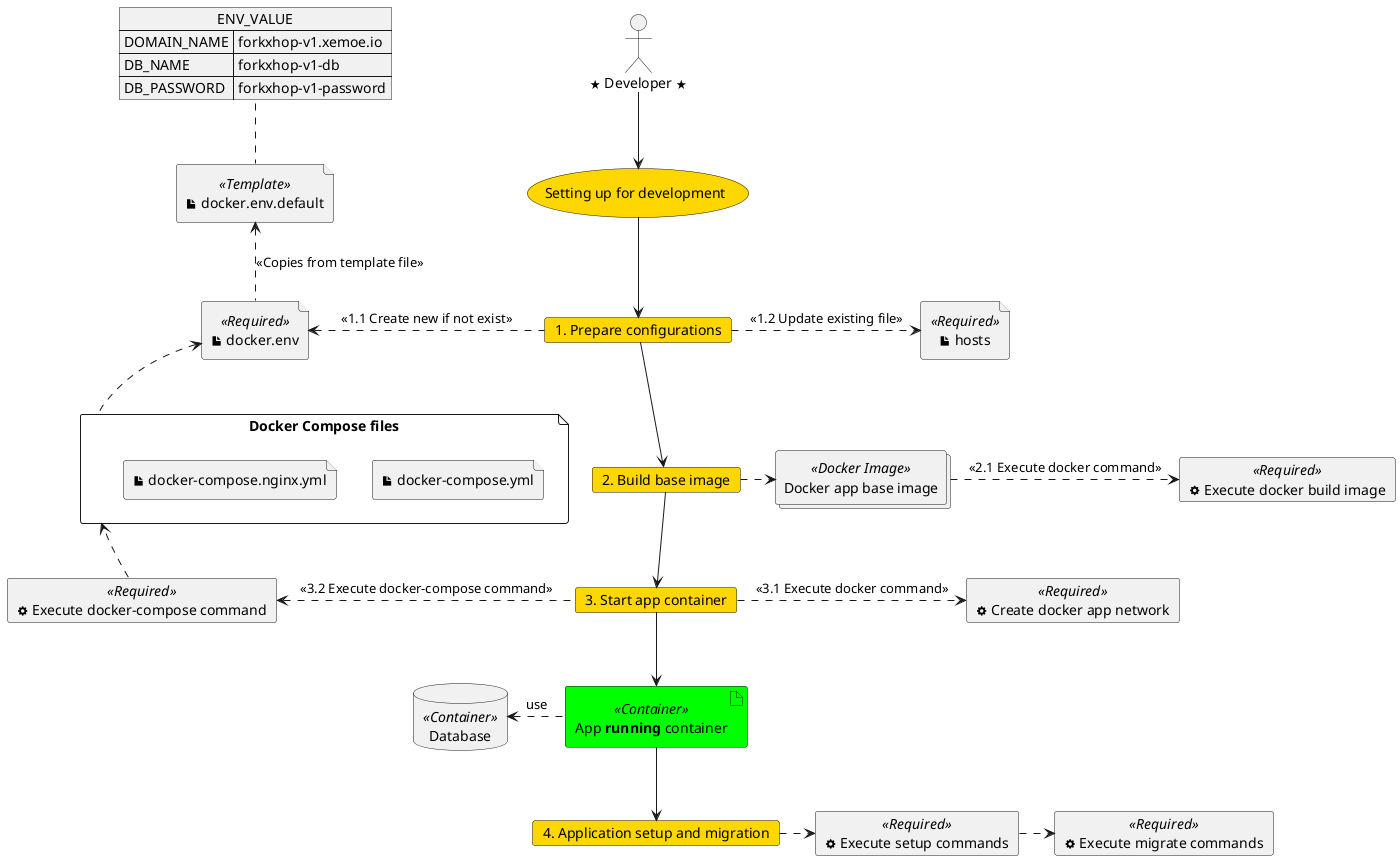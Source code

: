@startuml
allowmixing

'https://plantuml.com/deployment-diagram

'Setup
actor "<&star> Developer <&star>" as developer
usecase "Setting up for development" as usecase_setup_dev #Gold

json ENV_VALUE {
   "DOMAIN_NAME":"forkxhop-v1.xemoe.io",
   "DB_NAME":"forkxhop-v1-db",
   "DB_PASSWORD": "forkxhop-v1-password"
}

file "<&file> docker.env.default" as file_docker_env_default <<Template>>
file "<&file> docker.env" as file_docker_env <<Required>>
file "<&file> hosts" as file_hosts_config <<Required>>

card "<&cog> Create docker app network" as docker_app_network <<Required>>
collections "Docker app base image" as docker_app_base_image <<Docker Image>>

artifact "App **running** container" as laravel_app_container <<Container>> #Lime

'Step 1 Prepare configurations
card "1. Prepare configurations" as card_prepare_configurations #Gold

card_prepare_configurations .left.> file_docker_env : "<<1.1 Create new if not exist>>"
file_docker_env .up.> file_docker_env_default : "<<Copies from template file>>"
ENV_VALUE .down. file_docker_env_default

card_prepare_configurations .right.> file_hosts_config : "<<1.2 Update existing file>>"

'Step 2
card "2. Build base image" as card_build_base_image #Gold

card "<&cog> Execute docker build image" as run_build_base_image <<Required>>
card_build_base_image .right.> docker_app_base_image
docker_app_base_image .right.> run_build_base_image : "<<2.1 Execute docker command>>"

'Step 3
card "3. Start app container" as card_start_app_container #Gold
card_start_app_container .right.> docker_app_network : "<<3.1 Execute docker command>>"

file "Docker Compose files" as compose_file {
    file "<&file> docker-compose.yml" as file_docker_compose_main
    file "<&file> docker-compose.nginx.yml" as file_docker_compose_nginx
}

card "<&cog> Execute docker-compose command" as run_docker_compose_command <<Required>>
run_docker_compose_command .up.> compose_file
compose_file .up.> file_docker_env
card_start_app_container .left.> run_docker_compose_command : "<<3.2 Execute docker-compose command>>"

'Step 4
card "4. Application setup and migration" as card_app_setup #Gold

card "<&cog> Execute setup commands" as run_app_setup <<Required>>
card "<&cog> Execute migrate commands" as run_app_migrate <<Required>>

card_app_setup .> run_app_setup
run_app_setup .> run_app_migrate

'Main flow
developer =down=> usecase_setup_dev
usecase_setup_dev =down=> card_prepare_configurations

card_prepare_configurations =down=> card_build_base_image
card_build_base_image =down=> card_start_app_container

card_start_app_container =down=> laravel_app_container

database "Database" as app_db <<Container>>
laravel_app_container .left.> app_db : "use"

laravel_app_container =down=> card_app_setup

@enduml